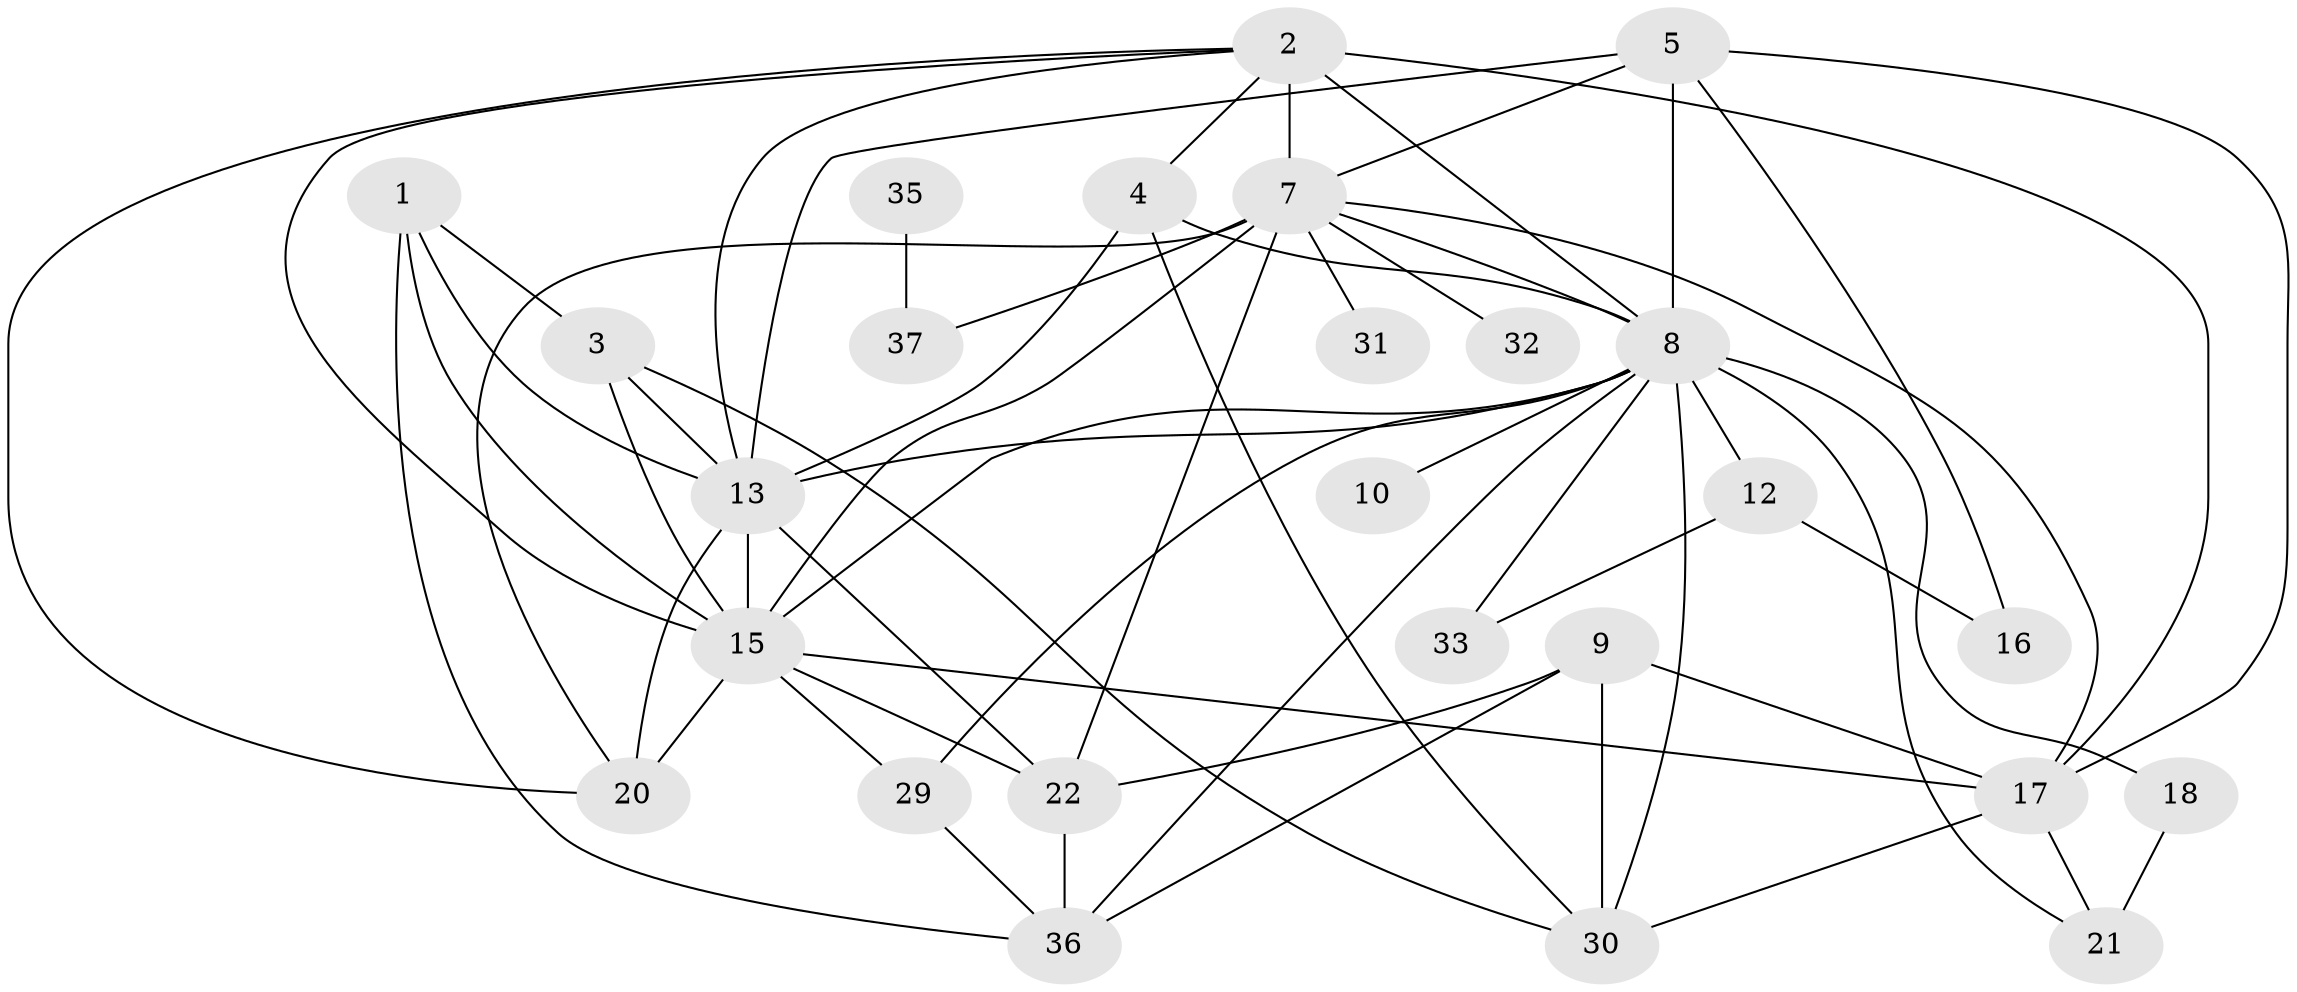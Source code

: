 // original degree distribution, {2: 0.23387096774193547, 3: 0.25806451612903225, 4: 0.22580645161290322, 0: 0.08870967741935484, 5: 0.056451612903225805, 1: 0.11290322580645161, 6: 0.016129032258064516, 7: 0.008064516129032258}
// Generated by graph-tools (version 1.1) at 2025/48/03/04/25 22:48:07]
// undirected, 26 vertices, 59 edges
graph export_dot {
  node [color=gray90,style=filled];
  1;
  2;
  3;
  4;
  5;
  7;
  8;
  9;
  10;
  12;
  13;
  15;
  16;
  17;
  18;
  20;
  21;
  22;
  29;
  30;
  31;
  32;
  33;
  35;
  36;
  37;
  1 -- 3 [weight=2.0];
  1 -- 13 [weight=1.0];
  1 -- 15 [weight=1.0];
  1 -- 36 [weight=1.0];
  2 -- 4 [weight=1.0];
  2 -- 7 [weight=4.0];
  2 -- 8 [weight=2.0];
  2 -- 13 [weight=1.0];
  2 -- 15 [weight=4.0];
  2 -- 17 [weight=3.0];
  2 -- 20 [weight=2.0];
  3 -- 13 [weight=1.0];
  3 -- 15 [weight=1.0];
  3 -- 30 [weight=1.0];
  4 -- 8 [weight=1.0];
  4 -- 13 [weight=1.0];
  4 -- 30 [weight=1.0];
  5 -- 7 [weight=1.0];
  5 -- 8 [weight=1.0];
  5 -- 13 [weight=1.0];
  5 -- 16 [weight=1.0];
  5 -- 17 [weight=1.0];
  7 -- 8 [weight=2.0];
  7 -- 15 [weight=1.0];
  7 -- 17 [weight=1.0];
  7 -- 20 [weight=1.0];
  7 -- 22 [weight=1.0];
  7 -- 31 [weight=1.0];
  7 -- 32 [weight=2.0];
  7 -- 37 [weight=3.0];
  8 -- 10 [weight=1.0];
  8 -- 12 [weight=1.0];
  8 -- 13 [weight=1.0];
  8 -- 15 [weight=3.0];
  8 -- 18 [weight=1.0];
  8 -- 21 [weight=1.0];
  8 -- 29 [weight=1.0];
  8 -- 30 [weight=1.0];
  8 -- 33 [weight=1.0];
  8 -- 36 [weight=1.0];
  9 -- 17 [weight=1.0];
  9 -- 22 [weight=1.0];
  9 -- 30 [weight=2.0];
  9 -- 36 [weight=1.0];
  12 -- 16 [weight=1.0];
  12 -- 33 [weight=1.0];
  13 -- 15 [weight=3.0];
  13 -- 20 [weight=1.0];
  13 -- 22 [weight=1.0];
  15 -- 17 [weight=1.0];
  15 -- 20 [weight=3.0];
  15 -- 22 [weight=1.0];
  15 -- 29 [weight=1.0];
  17 -- 21 [weight=1.0];
  17 -- 30 [weight=1.0];
  18 -- 21 [weight=2.0];
  22 -- 36 [weight=1.0];
  29 -- 36 [weight=1.0];
  35 -- 37 [weight=1.0];
}
